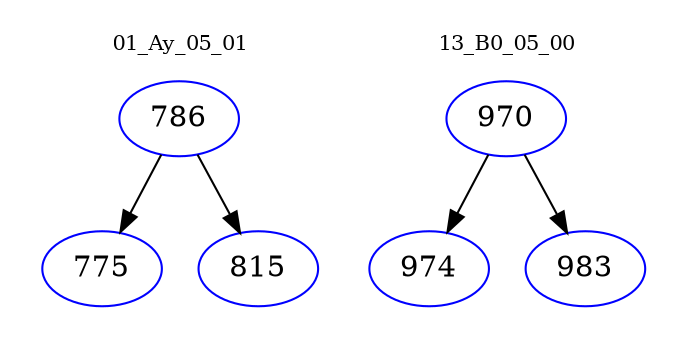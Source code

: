 digraph{
subgraph cluster_0 {
color = white
label = "01_Ay_05_01";
fontsize=10;
T0_786 [label="786", color="blue"]
T0_786 -> T0_775 [color="black"]
T0_775 [label="775", color="blue"]
T0_786 -> T0_815 [color="black"]
T0_815 [label="815", color="blue"]
}
subgraph cluster_1 {
color = white
label = "13_B0_05_00";
fontsize=10;
T1_970 [label="970", color="blue"]
T1_970 -> T1_974 [color="black"]
T1_974 [label="974", color="blue"]
T1_970 -> T1_983 [color="black"]
T1_983 [label="983", color="blue"]
}
}
